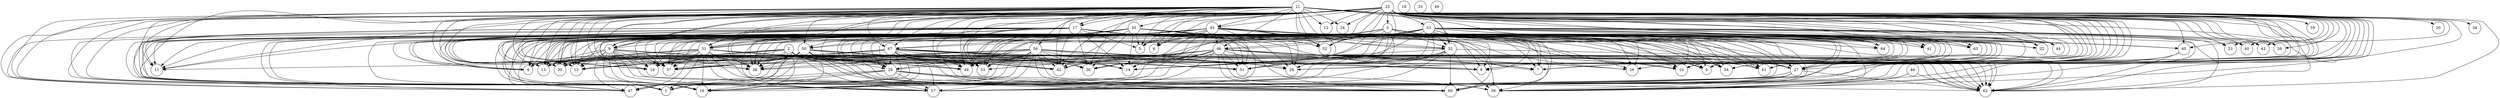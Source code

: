 digraph G {
splines=true;
0 [shape=circle, label=0]
1 [shape=circle, label=1]
2 [shape=circle, label=2]
3 [shape=circle, label=3]
4 [shape=circle, label=4]
5 [shape=circle, label=5]
6 [shape=circle, label=6]
7 [shape=circle, label=7]
8 [shape=circle, label=8]
9 [shape=circle, label=9]
10 [shape=circle, label=10]
11 [shape=circle, label=11]
12 [shape=circle, label=12]
13 [shape=circle, label=13]
14 [shape=circle, label=14]
15 [shape=circle, label=15]
16 [shape=circle, label=16]
17 [shape=circle, label=17]
18 [shape=circle, label=18]
19 [shape=circle, label=19]
20 [shape=circle, label=20]
21 [shape=circle, label=21]
22 [shape=circle, label=22]
23 [shape=circle, label=23]
24 [shape=circle, label=24]
25 [shape=circle, label=25]
26 [shape=circle, label=26]
27 [shape=circle, label=27]
28 [shape=circle, label=28]
29 [shape=circle, label=29]
30 [shape=circle, label=30]
31 [shape=circle, label=31]
32 [shape=circle, label=32]
33 [shape=circle, label=33]
34 [shape=circle, label=34]
35 [shape=circle, label=35]
36 [shape=circle, label=36]
37 [shape=circle, label=37]
38 [shape=circle, label=38]
39 [shape=circle, label=39]
40 [shape=circle, label=40]
41 [shape=circle, label=41]
42 [shape=circle, label=42]
43 [shape=circle, label=43]
44 [shape=circle, label=44]
45 [shape=circle, label=45]
46 [shape=circle, label=46]
47 [shape=circle, label=47]
48 [shape=circle, label=48]
49 [shape=circle, label=49]
50 [shape=circle, label=50]
51 [shape=circle, label=51]
52 [shape=circle, label=52]
53 [shape=circle, label=53]
54 [shape=circle, label=54]
55 [shape=circle, label=55]
56 [shape=circle, label=56]
57 [shape=circle, label=57]
58 [shape=circle, label=58]
59 [shape=circle, label=59]
60 [shape=circle, label=60]
61 [shape=circle, label=61]
62 [shape=circle, label=62]
63 [shape=circle, label=63]
64 [shape=circle, label=64]
65 [shape=circle, label=65]
66 [shape=circle, label=66]
67 [shape=circle, label=67]
2->29;
2->48;
2->30;
2->4;
2->14;
2->16;
2->62;
2->36;
2->33;
2->13;
2->37;
2->57;
2->51;
2->39;
2->60;
2->47;
2->15;
2->42;
2->1;
2->38;
2->19;
3->31;
3->9;
3->32;
3->29;
3->27;
3->65;
3->41;
3->8;
3->48;
3->30;
3->4;
3->14;
3->16;
3->64;
3->62;
3->36;
3->22;
3->63;
3->7;
3->33;
3->11;
3->0;
3->28;
3->54;
3->61;
3->13;
3->5;
3->37;
3->57;
3->51;
3->39;
3->52;
3->60;
3->10;
3->47;
3->15;
3->42;
3->1;
3->38;
3->26;
3->19;
9->48;
9->30;
9->14;
9->16;
9->62;
9->33;
9->13;
9->37;
9->57;
9->51;
9->39;
9->60;
9->47;
9->15;
9->42;
9->1;
9->38;
9->19;
17->9;
17->29;
17->27;
17->8;
17->48;
17->30;
17->4;
17->14;
17->16;
17->62;
17->36;
17->7;
17->33;
17->11;
17->0;
17->28;
17->54;
17->61;
17->13;
17->5;
17->37;
17->57;
17->51;
17->39;
17->52;
17->60;
17->10;
17->47;
17->15;
17->42;
17->1;
17->38;
17->26;
17->19;
21->45;
21->17;
21->66;
21->67;
21->50;
21->31;
21->9;
21->32;
21->29;
21->27;
21->65;
21->41;
21->8;
21->48;
21->30;
21->4;
21->14;
21->16;
21->64;
21->62;
21->36;
21->22;
21->12;
21->43;
21->63;
21->7;
21->33;
21->11;
21->0;
21->40;
21->28;
21->54;
21->6;
21->61;
21->13;
21->5;
21->37;
21->57;
21->51;
21->39;
21->24;
21->52;
21->60;
21->58;
21->10;
21->47;
21->44;
21->15;
21->42;
21->23;
21->1;
21->38;
21->26;
21->19;
25->53;
25->45;
25->3;
25->55;
25->17;
25->66;
25->56;
25->67;
25->50;
25->31;
25->9;
25->32;
25->29;
25->27;
25->65;
25->59;
25->41;
25->8;
25->20;
25->48;
25->30;
25->4;
25->14;
25->16;
25->64;
25->62;
25->36;
25->22;
25->12;
25->43;
25->63;
25->7;
25->33;
25->11;
25->0;
25->40;
25->28;
25->54;
25->6;
25->61;
25->13;
25->5;
25->37;
25->57;
25->51;
25->39;
25->24;
25->52;
25->60;
25->58;
25->10;
25->47;
25->44;
25->15;
25->42;
25->23;
25->1;
25->38;
25->26;
25->19;
25->34;
27->16;
27->62;
27->57;
27->39;
27->60;
29->16;
29->62;
29->57;
29->39;
29->60;
29->47;
29->1;
31->48;
31->30;
31->4;
31->14;
31->16;
31->62;
31->36;
31->33;
31->13;
31->37;
31->57;
31->51;
31->39;
31->60;
31->47;
31->15;
31->42;
31->1;
31->38;
31->19;
32->14;
32->16;
32->62;
32->57;
32->51;
32->39;
32->60;
32->47;
32->42;
32->1;
45->66;
45->67;
45->50;
45->31;
45->9;
45->32;
45->29;
45->27;
45->65;
45->41;
45->8;
45->48;
45->30;
45->4;
45->14;
45->16;
45->64;
45->62;
45->36;
45->22;
45->63;
45->7;
45->33;
45->11;
45->0;
45->28;
45->54;
45->6;
45->61;
45->13;
45->5;
45->37;
45->57;
45->51;
45->39;
45->52;
45->60;
45->10;
45->47;
45->44;
45->15;
45->42;
45->1;
45->38;
45->26;
45->19;
46->62;
46->39;
46->60;
50->29;
50->8;
50->48;
50->30;
50->4;
50->14;
50->16;
50->62;
50->36;
50->33;
50->28;
50->13;
50->37;
50->57;
50->51;
50->39;
50->60;
50->47;
50->15;
50->42;
50->1;
50->38;
50->19;
53->66;
53->67;
53->50;
53->31;
53->9;
53->32;
53->29;
53->27;
53->65;
53->41;
53->8;
53->48;
53->30;
53->4;
53->14;
53->16;
53->64;
53->62;
53->36;
53->22;
53->43;
53->63;
53->7;
53->33;
53->11;
53->0;
53->40;
53->28;
53->54;
53->6;
53->61;
53->13;
53->5;
53->37;
53->57;
53->51;
53->39;
53->52;
53->60;
53->58;
53->10;
53->47;
53->44;
53->15;
53->42;
53->23;
53->1;
53->38;
53->26;
53->19;
55->31;
55->9;
55->32;
55->29;
55->27;
55->8;
55->48;
55->30;
55->4;
55->14;
55->16;
55->64;
55->62;
55->36;
55->7;
55->33;
55->11;
55->0;
55->28;
55->54;
55->61;
55->13;
55->5;
55->37;
55->57;
55->51;
55->39;
55->52;
55->60;
55->10;
55->47;
55->15;
55->42;
55->1;
55->38;
55->26;
55->19;
56->29;
56->8;
56->48;
56->30;
56->4;
56->14;
56->16;
56->62;
56->36;
56->7;
56->33;
56->28;
56->13;
56->37;
56->57;
56->51;
56->39;
56->60;
56->10;
56->47;
56->15;
56->42;
56->1;
56->38;
56->26;
56->19;
65->62;
65->39;
65->60;
66->29;
66->27;
66->8;
66->48;
66->30;
66->4;
66->14;
66->16;
66->62;
66->36;
66->7;
66->33;
66->11;
66->0;
66->28;
66->54;
66->61;
66->13;
66->37;
66->57;
66->51;
66->39;
66->60;
66->10;
66->47;
66->15;
66->42;
66->1;
66->38;
66->26;
66->19;
67->29;
67->8;
67->48;
67->30;
67->4;
67->14;
67->16;
67->62;
67->36;
67->7;
67->33;
67->28;
67->13;
67->37;
67->57;
67->51;
67->39;
67->60;
67->47;
67->15;
67->42;
67->1;
67->38;
67->19;
}

